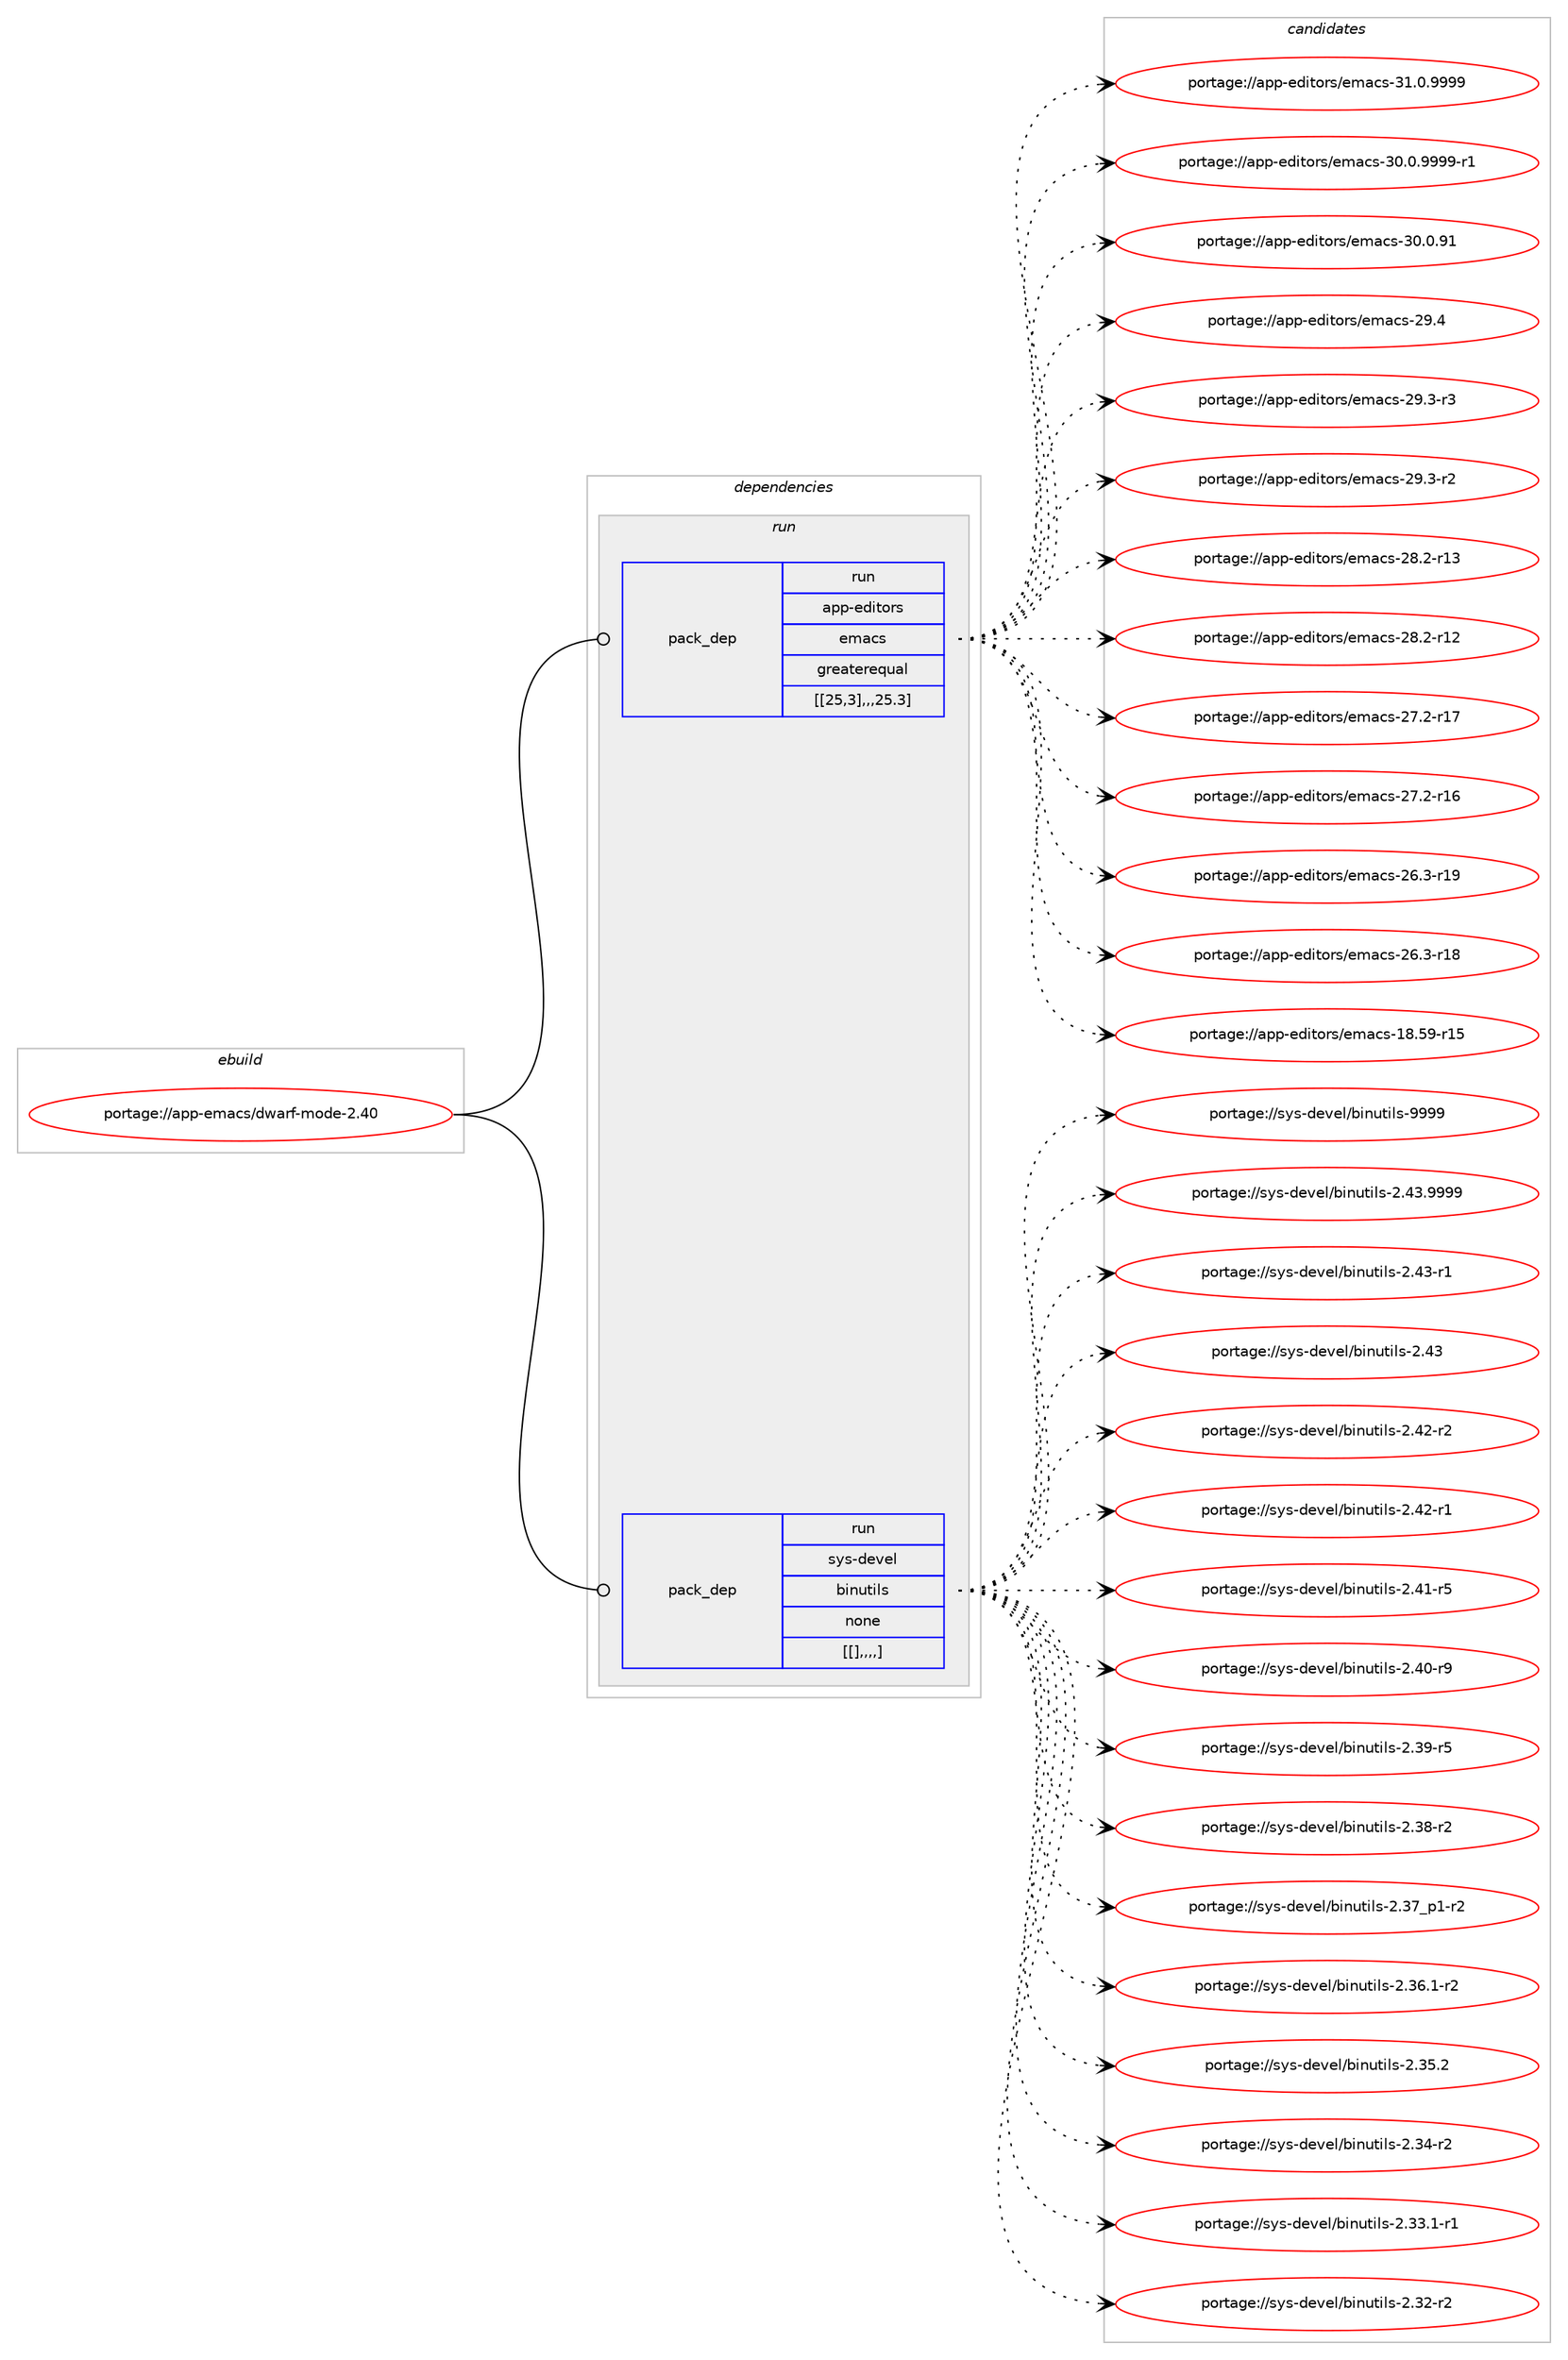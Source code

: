 digraph prolog {

# *************
# Graph options
# *************

newrank=true;
concentrate=true;
compound=true;
graph [rankdir=LR,fontname=Helvetica,fontsize=10,ranksep=1.5];#, ranksep=2.5, nodesep=0.2];
edge  [arrowhead=vee];
node  [fontname=Helvetica,fontsize=10];

# **********
# The ebuild
# **********

subgraph cluster_leftcol {
color=gray;
label=<<i>ebuild</i>>;
id [label="portage://app-emacs/dwarf-mode-2.40", color=red, width=4, href="../app-emacs/dwarf-mode-2.40.svg"];
}

# ****************
# The dependencies
# ****************

subgraph cluster_midcol {
color=gray;
label=<<i>dependencies</i>>;
subgraph cluster_compile {
fillcolor="#eeeeee";
style=filled;
label=<<i>compile</i>>;
}
subgraph cluster_compileandrun {
fillcolor="#eeeeee";
style=filled;
label=<<i>compile and run</i>>;
}
subgraph cluster_run {
fillcolor="#eeeeee";
style=filled;
label=<<i>run</i>>;
subgraph pack16371 {
dependency22890 [label=<<TABLE BORDER="0" CELLBORDER="1" CELLSPACING="0" CELLPADDING="4" WIDTH="220"><TR><TD ROWSPAN="6" CELLPADDING="30">pack_dep</TD></TR><TR><TD WIDTH="110">run</TD></TR><TR><TD>app-editors</TD></TR><TR><TD>emacs</TD></TR><TR><TD>greaterequal</TD></TR><TR><TD>[[25,3],,,25.3]</TD></TR></TABLE>>, shape=none, color=blue];
}
id:e -> dependency22890:w [weight=20,style="solid",arrowhead="odot"];
subgraph pack16372 {
dependency22891 [label=<<TABLE BORDER="0" CELLBORDER="1" CELLSPACING="0" CELLPADDING="4" WIDTH="220"><TR><TD ROWSPAN="6" CELLPADDING="30">pack_dep</TD></TR><TR><TD WIDTH="110">run</TD></TR><TR><TD>sys-devel</TD></TR><TR><TD>binutils</TD></TR><TR><TD>none</TD></TR><TR><TD>[[],,,,]</TD></TR></TABLE>>, shape=none, color=blue];
}
id:e -> dependency22891:w [weight=20,style="solid",arrowhead="odot"];
}
}

# **************
# The candidates
# **************

subgraph cluster_choices {
rank=same;
color=gray;
label=<<i>candidates</i>>;

subgraph choice16371 {
color=black;
nodesep=1;
choice971121124510110010511611111411547101109979911545514946484657575757 [label="portage://app-editors/emacs-31.0.9999", color=red, width=4,href="../app-editors/emacs-31.0.9999.svg"];
choice9711211245101100105116111114115471011099799115455148464846575757574511449 [label="portage://app-editors/emacs-30.0.9999-r1", color=red, width=4,href="../app-editors/emacs-30.0.9999-r1.svg"];
choice97112112451011001051161111141154710110997991154551484648465749 [label="portage://app-editors/emacs-30.0.91", color=red, width=4,href="../app-editors/emacs-30.0.91.svg"];
choice97112112451011001051161111141154710110997991154550574652 [label="portage://app-editors/emacs-29.4", color=red, width=4,href="../app-editors/emacs-29.4.svg"];
choice971121124510110010511611111411547101109979911545505746514511451 [label="portage://app-editors/emacs-29.3-r3", color=red, width=4,href="../app-editors/emacs-29.3-r3.svg"];
choice971121124510110010511611111411547101109979911545505746514511450 [label="portage://app-editors/emacs-29.3-r2", color=red, width=4,href="../app-editors/emacs-29.3-r2.svg"];
choice97112112451011001051161111141154710110997991154550564650451144951 [label="portage://app-editors/emacs-28.2-r13", color=red, width=4,href="../app-editors/emacs-28.2-r13.svg"];
choice97112112451011001051161111141154710110997991154550564650451144950 [label="portage://app-editors/emacs-28.2-r12", color=red, width=4,href="../app-editors/emacs-28.2-r12.svg"];
choice97112112451011001051161111141154710110997991154550554650451144955 [label="portage://app-editors/emacs-27.2-r17", color=red, width=4,href="../app-editors/emacs-27.2-r17.svg"];
choice97112112451011001051161111141154710110997991154550554650451144954 [label="portage://app-editors/emacs-27.2-r16", color=red, width=4,href="../app-editors/emacs-27.2-r16.svg"];
choice97112112451011001051161111141154710110997991154550544651451144957 [label="portage://app-editors/emacs-26.3-r19", color=red, width=4,href="../app-editors/emacs-26.3-r19.svg"];
choice97112112451011001051161111141154710110997991154550544651451144956 [label="portage://app-editors/emacs-26.3-r18", color=red, width=4,href="../app-editors/emacs-26.3-r18.svg"];
choice9711211245101100105116111114115471011099799115454956465357451144953 [label="portage://app-editors/emacs-18.59-r15", color=red, width=4,href="../app-editors/emacs-18.59-r15.svg"];
dependency22890:e -> choice971121124510110010511611111411547101109979911545514946484657575757:w [style=dotted,weight="100"];
dependency22890:e -> choice9711211245101100105116111114115471011099799115455148464846575757574511449:w [style=dotted,weight="100"];
dependency22890:e -> choice97112112451011001051161111141154710110997991154551484648465749:w [style=dotted,weight="100"];
dependency22890:e -> choice97112112451011001051161111141154710110997991154550574652:w [style=dotted,weight="100"];
dependency22890:e -> choice971121124510110010511611111411547101109979911545505746514511451:w [style=dotted,weight="100"];
dependency22890:e -> choice971121124510110010511611111411547101109979911545505746514511450:w [style=dotted,weight="100"];
dependency22890:e -> choice97112112451011001051161111141154710110997991154550564650451144951:w [style=dotted,weight="100"];
dependency22890:e -> choice97112112451011001051161111141154710110997991154550564650451144950:w [style=dotted,weight="100"];
dependency22890:e -> choice97112112451011001051161111141154710110997991154550554650451144955:w [style=dotted,weight="100"];
dependency22890:e -> choice97112112451011001051161111141154710110997991154550554650451144954:w [style=dotted,weight="100"];
dependency22890:e -> choice97112112451011001051161111141154710110997991154550544651451144957:w [style=dotted,weight="100"];
dependency22890:e -> choice97112112451011001051161111141154710110997991154550544651451144956:w [style=dotted,weight="100"];
dependency22890:e -> choice9711211245101100105116111114115471011099799115454956465357451144953:w [style=dotted,weight="100"];
}
subgraph choice16372 {
color=black;
nodesep=1;
choice1151211154510010111810110847981051101171161051081154557575757 [label="portage://sys-devel/binutils-9999", color=red, width=4,href="../sys-devel/binutils-9999.svg"];
choice11512111545100101118101108479810511011711610510811545504652514657575757 [label="portage://sys-devel/binutils-2.43.9999", color=red, width=4,href="../sys-devel/binutils-2.43.9999.svg"];
choice11512111545100101118101108479810511011711610510811545504652514511449 [label="portage://sys-devel/binutils-2.43-r1", color=red, width=4,href="../sys-devel/binutils-2.43-r1.svg"];
choice1151211154510010111810110847981051101171161051081154550465251 [label="portage://sys-devel/binutils-2.43", color=red, width=4,href="../sys-devel/binutils-2.43.svg"];
choice11512111545100101118101108479810511011711610510811545504652504511450 [label="portage://sys-devel/binutils-2.42-r2", color=red, width=4,href="../sys-devel/binutils-2.42-r2.svg"];
choice11512111545100101118101108479810511011711610510811545504652504511449 [label="portage://sys-devel/binutils-2.42-r1", color=red, width=4,href="../sys-devel/binutils-2.42-r1.svg"];
choice11512111545100101118101108479810511011711610510811545504652494511453 [label="portage://sys-devel/binutils-2.41-r5", color=red, width=4,href="../sys-devel/binutils-2.41-r5.svg"];
choice11512111545100101118101108479810511011711610510811545504652484511457 [label="portage://sys-devel/binutils-2.40-r9", color=red, width=4,href="../sys-devel/binutils-2.40-r9.svg"];
choice11512111545100101118101108479810511011711610510811545504651574511453 [label="portage://sys-devel/binutils-2.39-r5", color=red, width=4,href="../sys-devel/binutils-2.39-r5.svg"];
choice11512111545100101118101108479810511011711610510811545504651564511450 [label="portage://sys-devel/binutils-2.38-r2", color=red, width=4,href="../sys-devel/binutils-2.38-r2.svg"];
choice115121115451001011181011084798105110117116105108115455046515595112494511450 [label="portage://sys-devel/binutils-2.37_p1-r2", color=red, width=4,href="../sys-devel/binutils-2.37_p1-r2.svg"];
choice115121115451001011181011084798105110117116105108115455046515446494511450 [label="portage://sys-devel/binutils-2.36.1-r2", color=red, width=4,href="../sys-devel/binutils-2.36.1-r2.svg"];
choice11512111545100101118101108479810511011711610510811545504651534650 [label="portage://sys-devel/binutils-2.35.2", color=red, width=4,href="../sys-devel/binutils-2.35.2.svg"];
choice11512111545100101118101108479810511011711610510811545504651524511450 [label="portage://sys-devel/binutils-2.34-r2", color=red, width=4,href="../sys-devel/binutils-2.34-r2.svg"];
choice115121115451001011181011084798105110117116105108115455046515146494511449 [label="portage://sys-devel/binutils-2.33.1-r1", color=red, width=4,href="../sys-devel/binutils-2.33.1-r1.svg"];
choice11512111545100101118101108479810511011711610510811545504651504511450 [label="portage://sys-devel/binutils-2.32-r2", color=red, width=4,href="../sys-devel/binutils-2.32-r2.svg"];
dependency22891:e -> choice1151211154510010111810110847981051101171161051081154557575757:w [style=dotted,weight="100"];
dependency22891:e -> choice11512111545100101118101108479810511011711610510811545504652514657575757:w [style=dotted,weight="100"];
dependency22891:e -> choice11512111545100101118101108479810511011711610510811545504652514511449:w [style=dotted,weight="100"];
dependency22891:e -> choice1151211154510010111810110847981051101171161051081154550465251:w [style=dotted,weight="100"];
dependency22891:e -> choice11512111545100101118101108479810511011711610510811545504652504511450:w [style=dotted,weight="100"];
dependency22891:e -> choice11512111545100101118101108479810511011711610510811545504652504511449:w [style=dotted,weight="100"];
dependency22891:e -> choice11512111545100101118101108479810511011711610510811545504652494511453:w [style=dotted,weight="100"];
dependency22891:e -> choice11512111545100101118101108479810511011711610510811545504652484511457:w [style=dotted,weight="100"];
dependency22891:e -> choice11512111545100101118101108479810511011711610510811545504651574511453:w [style=dotted,weight="100"];
dependency22891:e -> choice11512111545100101118101108479810511011711610510811545504651564511450:w [style=dotted,weight="100"];
dependency22891:e -> choice115121115451001011181011084798105110117116105108115455046515595112494511450:w [style=dotted,weight="100"];
dependency22891:e -> choice115121115451001011181011084798105110117116105108115455046515446494511450:w [style=dotted,weight="100"];
dependency22891:e -> choice11512111545100101118101108479810511011711610510811545504651534650:w [style=dotted,weight="100"];
dependency22891:e -> choice11512111545100101118101108479810511011711610510811545504651524511450:w [style=dotted,weight="100"];
dependency22891:e -> choice115121115451001011181011084798105110117116105108115455046515146494511449:w [style=dotted,weight="100"];
dependency22891:e -> choice11512111545100101118101108479810511011711610510811545504651504511450:w [style=dotted,weight="100"];
}
}

}
